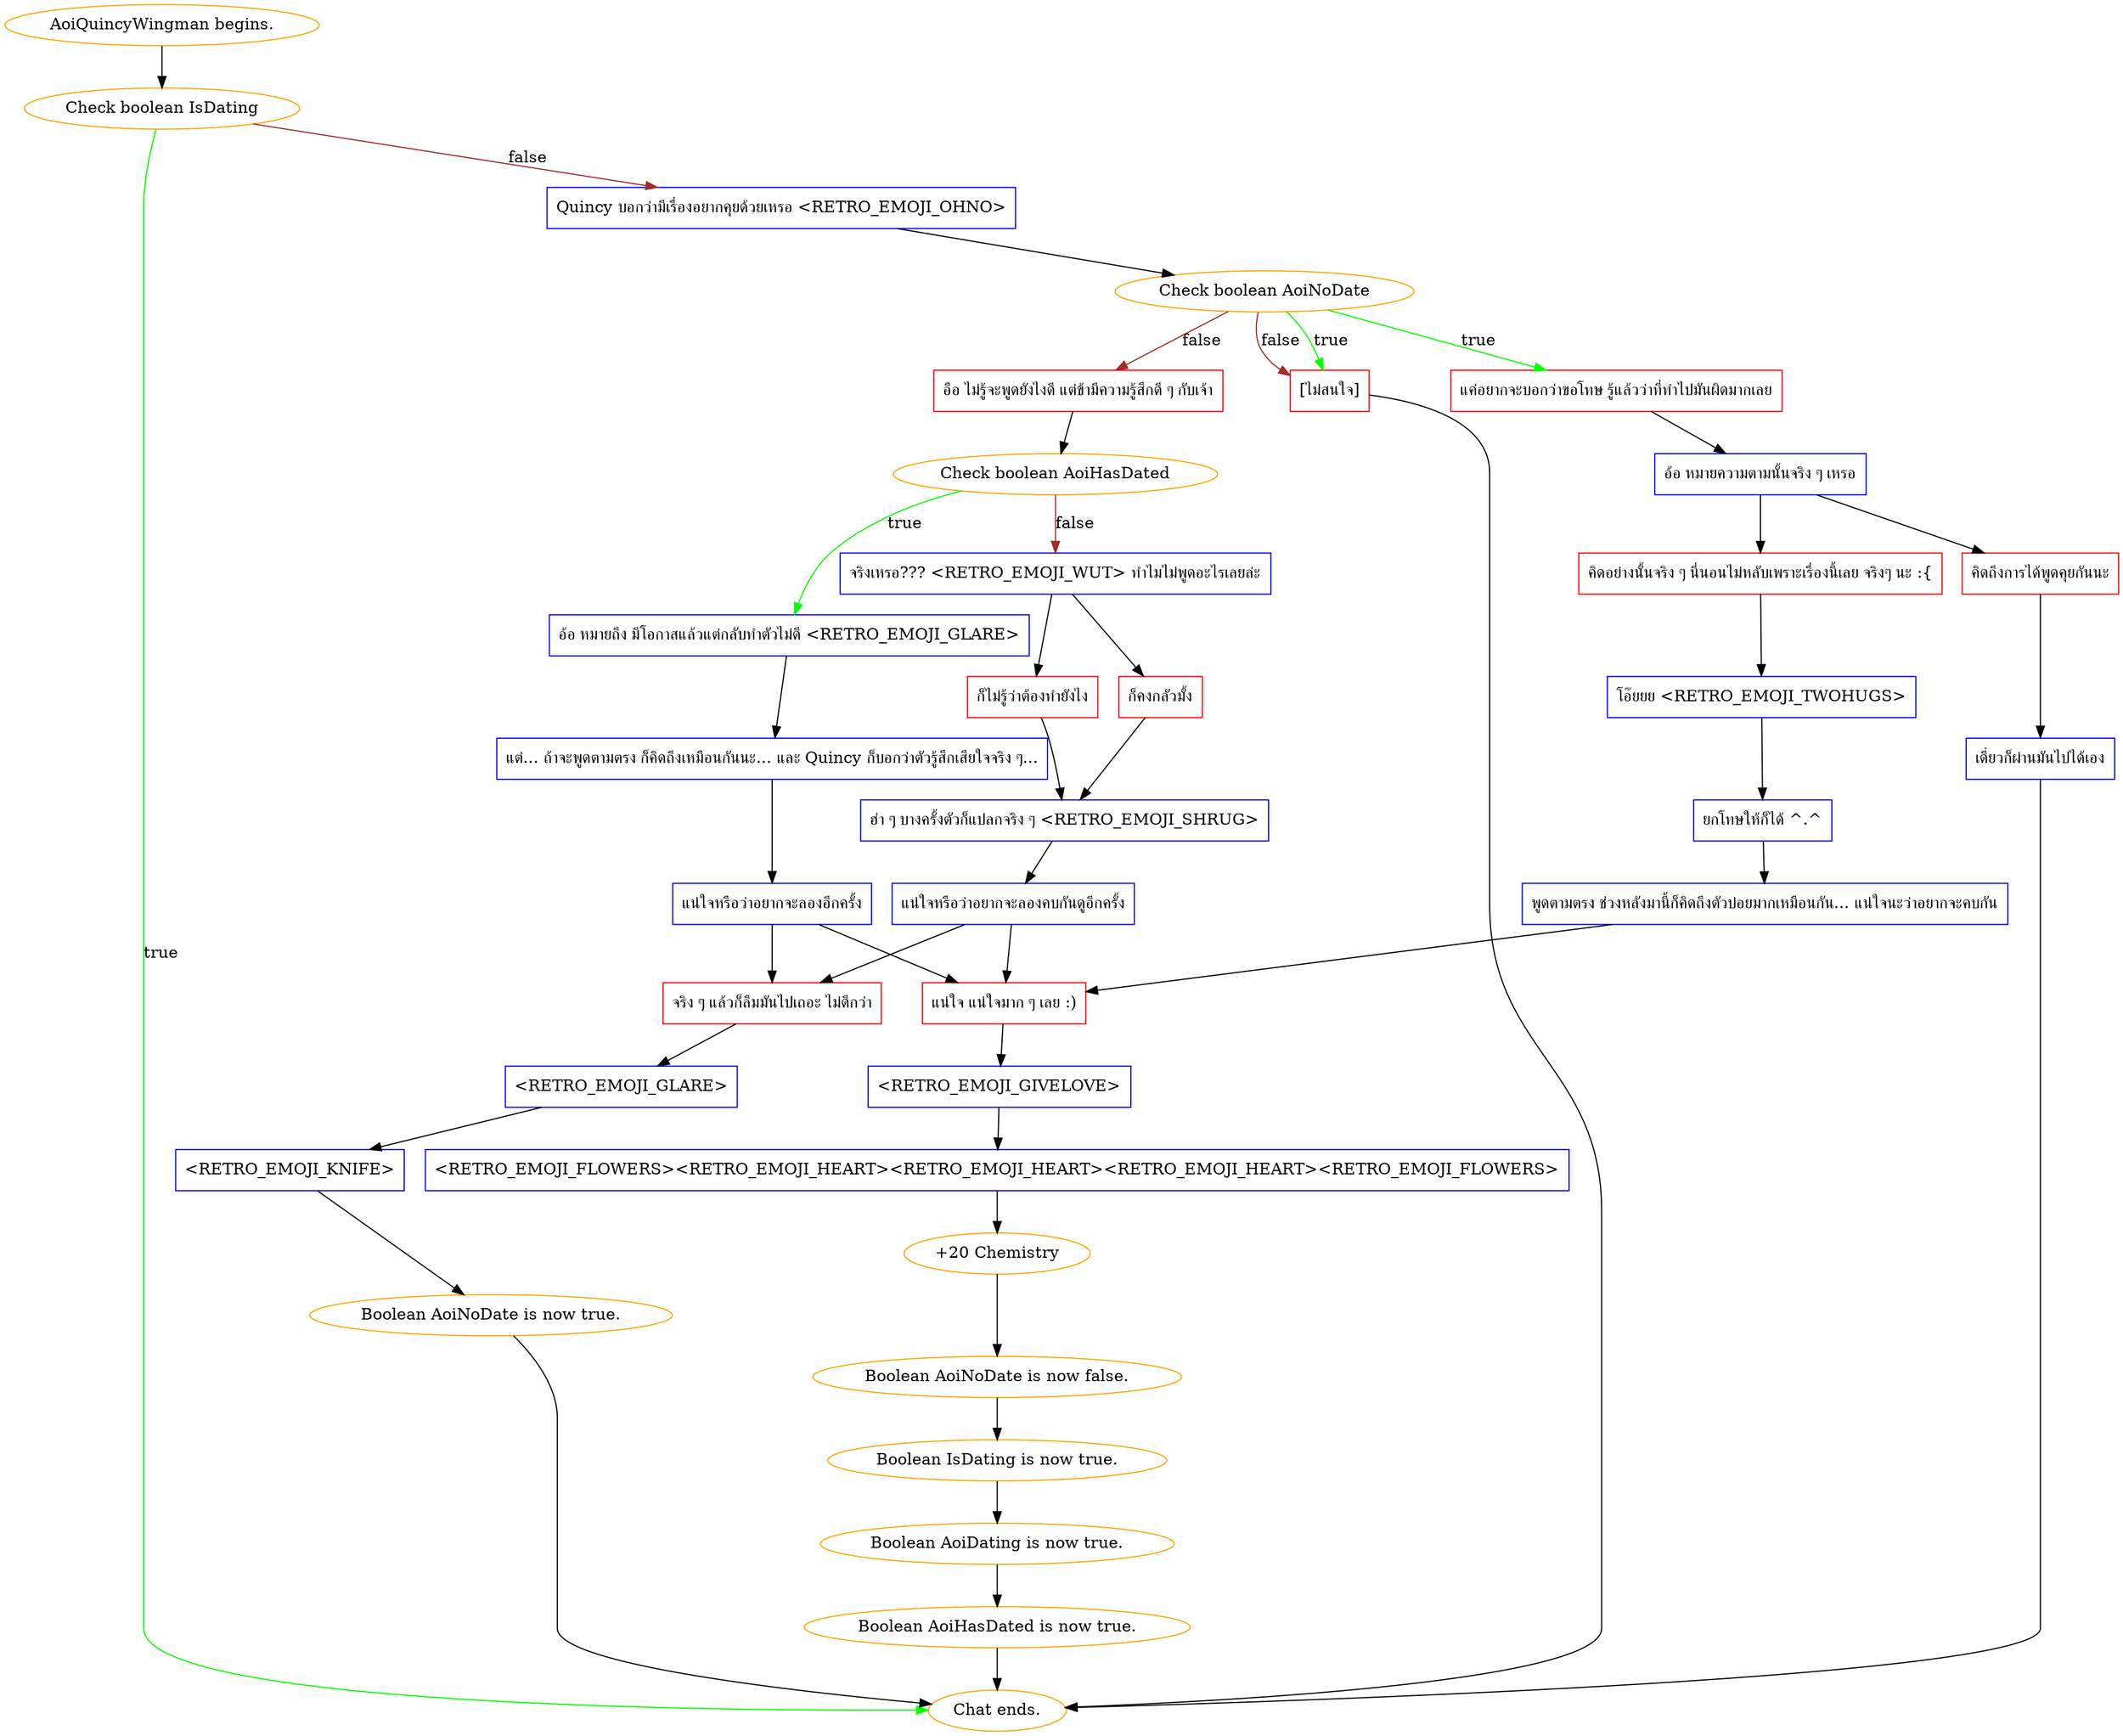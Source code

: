 digraph {
	"AoiQuincyWingman begins." [color=orange];
		"AoiQuincyWingman begins." -> j4275867195;
	j4275867195 [label="Check boolean IsDating",color=orange];
		j4275867195 -> "Chat ends." [label=true,color=green];
		j4275867195 -> j1703481713 [label=false,color=brown];
	"Chat ends." [color=orange];
	j1703481713 [label="Quincy บอกว่ามีเรื่องอยากคุยด้วยเหรอ <RETRO_EMOJI_OHNO>",shape=box,color=blue];
		j1703481713 -> j1671287374;
	j1671287374 [label="Check boolean AoiNoDate",color=orange];
		j1671287374 -> j3720138526 [label=true,color=green];
		j1671287374 -> j4071326631 [label=true,color=green];
		j1671287374 -> j1765253951 [label=false,color=brown];
		j1671287374 -> j4071326631 [label=false,color=brown];
	j3720138526 [label="แค่อยากจะบอกว่าขอโทษ รู้แล้วว่าที่ทำไปมันผิดมากเลย",shape=box,color=red];
		j3720138526 -> j2144547167;
	j4071326631 [label="[ไม่สนใจ]",shape=box,color=red];
		j4071326631 -> "Chat ends.";
	j1765253951 [label="อือ ไม่รู้จะพูดยังไงดี แต่ข้ามีความรู้สึกดี ๆ กับเจ้า",shape=box,color=red];
		j1765253951 -> j706442450;
	j2144547167 [label="อ้อ หมายความตามนั้นจริง ๆ เหรอ",shape=box,color=blue];
		j2144547167 -> j3250444947;
		j2144547167 -> j748524969;
	j706442450 [label="Check boolean AoiHasDated",color=orange];
		j706442450 -> j1265482982 [label=true,color=green];
		j706442450 -> j3264306529 [label=false,color=brown];
	j3250444947 [label="คิดถึงการได้พูดคุยกันนะ",shape=box,color=red];
		j3250444947 -> j168206437;
	j748524969 [label="คิดอย่างนั้นจริง ๆ นี่นอนไม่หลับเพราะเรื่องนี้เลย จริงๆ นะ :{",shape=box,color=red];
		j748524969 -> j1231846673;
	j1265482982 [label="อ้อ หมายถึง มีโอกาสแล้วแต่กลับทำตัวไม่ดี <RETRO_EMOJI_GLARE>",shape=box,color=blue];
		j1265482982 -> j3202593149;
	j3264306529 [label="จริงเหรอ??? <RETRO_EMOJI_WUT> ทำไมไม่พูดอะไรเลยล่ะ",shape=box,color=blue];
		j3264306529 -> j3084265382;
		j3264306529 -> j3201333229;
	j168206437 [label="เดี๋ยวก็ผ่านมันไปได้เอง",shape=box,color=blue];
		j168206437 -> "Chat ends.";
	j1231846673 [label="โอ๊ยยย <RETRO_EMOJI_TWOHUGS>",shape=box,color=blue];
		j1231846673 -> j93700532;
	j3202593149 [label="แต่... ถ้าจะพูดตามตรง ก็คิดถึงเหมือนกันนะ... และ Quincy ก็บอกว่าตัวรู้สึกเสียใจจริง ๆ...",shape=box,color=blue];
		j3202593149 -> j970155778;
	j3084265382 [label="ก็ไม่รู้ว่าต้องทำยังไง",shape=box,color=red];
		j3084265382 -> j3043574442;
	j3201333229 [label="ก็คงกลัวมั้ง",shape=box,color=red];
		j3201333229 -> j3043574442;
	j93700532 [label="ยกโทษให้ก็ได้ ^.^",shape=box,color=blue];
		j93700532 -> j271354656;
	j970155778 [label="แน่ใจหรือว่าอยากจะลองอีกครั้ง",shape=box,color=blue];
		j970155778 -> j3121166796;
		j970155778 -> j3053672734;
	j3043574442 [label="ฮ่า ๆ บางครั้งตัวก็แปลกจริง ๆ <RETRO_EMOJI_SHRUG>",shape=box,color=blue];
		j3043574442 -> j2720129618;
	j271354656 [label="พูดตามตรง ช่วงหลังมานี้ก็คิดถึงตัวบ่อยมากเหมือนกัน... แน่ใจนะว่าอยากจะคบกัน",shape=box,color=blue];
		j271354656 -> j3053672734;
	j3121166796 [label="จริง ๆ แล้วก็ลืมมันไปเถอะ ไม่ดีกว่า",shape=box,color=red];
		j3121166796 -> j3352843875;
	j3053672734 [label="แน่ใจ แน่ใจมาก ๆ เลย :)",shape=box,color=red];
		j3053672734 -> j3886539754;
	j2720129618 [label="แน่ใจหรือว่าอยากจะลองคบกันดูอีกครั้ง",shape=box,color=blue];
		j2720129618 -> j3121166796;
		j2720129618 -> j3053672734;
	j3352843875 [label="<RETRO_EMOJI_GLARE>",shape=box,color=blue];
		j3352843875 -> j2157777942;
	j3886539754 [label="<RETRO_EMOJI_GIVELOVE>",shape=box,color=blue];
		j3886539754 -> j3987177565;
	j2157777942 [label="<RETRO_EMOJI_KNIFE>",shape=box,color=blue];
		j2157777942 -> j4121660697;
	j3987177565 [label="<RETRO_EMOJI_FLOWERS><RETRO_EMOJI_HEART><RETRO_EMOJI_HEART><RETRO_EMOJI_HEART><RETRO_EMOJI_FLOWERS>",shape=box,color=blue];
		j3987177565 -> j4188135732;
	j4121660697 [label="Boolean AoiNoDate is now true.",color=orange];
		j4121660697 -> "Chat ends.";
	j4188135732 [label="+20 Chemistry",color=orange];
		j4188135732 -> j3778535093;
	j3778535093 [label="Boolean AoiNoDate is now false.",color=orange];
		j3778535093 -> j823539306;
	j823539306 [label="Boolean IsDating is now true.",color=orange];
		j823539306 -> j3427397763;
	j3427397763 [label="Boolean AoiDating is now true.",color=orange];
		j3427397763 -> j2702152868;
	j2702152868 [label="Boolean AoiHasDated is now true.",color=orange];
		j2702152868 -> "Chat ends.";
}